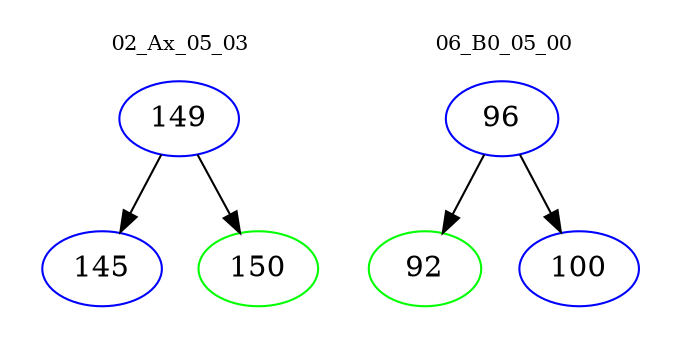 digraph{
subgraph cluster_0 {
color = white
label = "02_Ax_05_03";
fontsize=10;
T0_149 [label="149", color="blue"]
T0_149 -> T0_145 [color="black"]
T0_145 [label="145", color="blue"]
T0_149 -> T0_150 [color="black"]
T0_150 [label="150", color="green"]
}
subgraph cluster_1 {
color = white
label = "06_B0_05_00";
fontsize=10;
T1_96 [label="96", color="blue"]
T1_96 -> T1_92 [color="black"]
T1_92 [label="92", color="green"]
T1_96 -> T1_100 [color="black"]
T1_100 [label="100", color="blue"]
}
}
